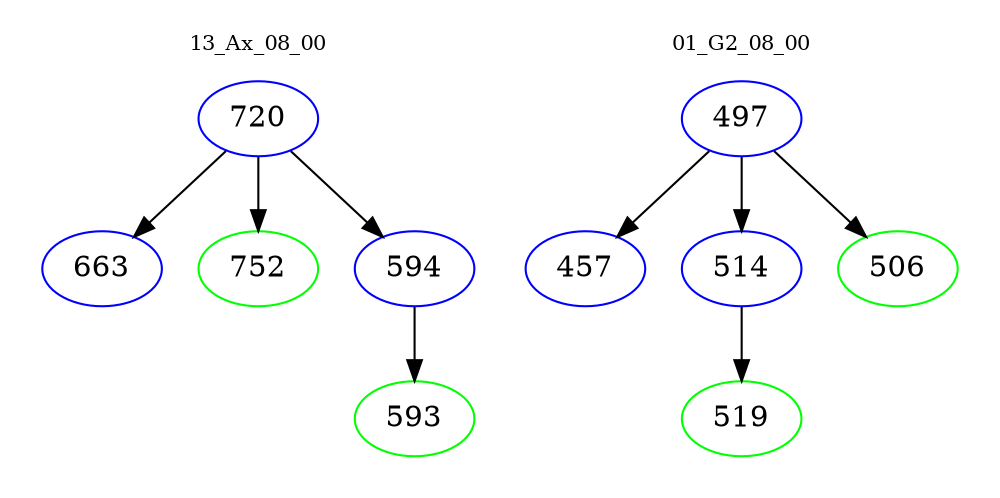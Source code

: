 digraph{
subgraph cluster_0 {
color = white
label = "13_Ax_08_00";
fontsize=10;
T0_720 [label="720", color="blue"]
T0_720 -> T0_663 [color="black"]
T0_663 [label="663", color="blue"]
T0_720 -> T0_752 [color="black"]
T0_752 [label="752", color="green"]
T0_720 -> T0_594 [color="black"]
T0_594 [label="594", color="blue"]
T0_594 -> T0_593 [color="black"]
T0_593 [label="593", color="green"]
}
subgraph cluster_1 {
color = white
label = "01_G2_08_00";
fontsize=10;
T1_497 [label="497", color="blue"]
T1_497 -> T1_457 [color="black"]
T1_457 [label="457", color="blue"]
T1_497 -> T1_514 [color="black"]
T1_514 [label="514", color="blue"]
T1_514 -> T1_519 [color="black"]
T1_519 [label="519", color="green"]
T1_497 -> T1_506 [color="black"]
T1_506 [label="506", color="green"]
}
}

